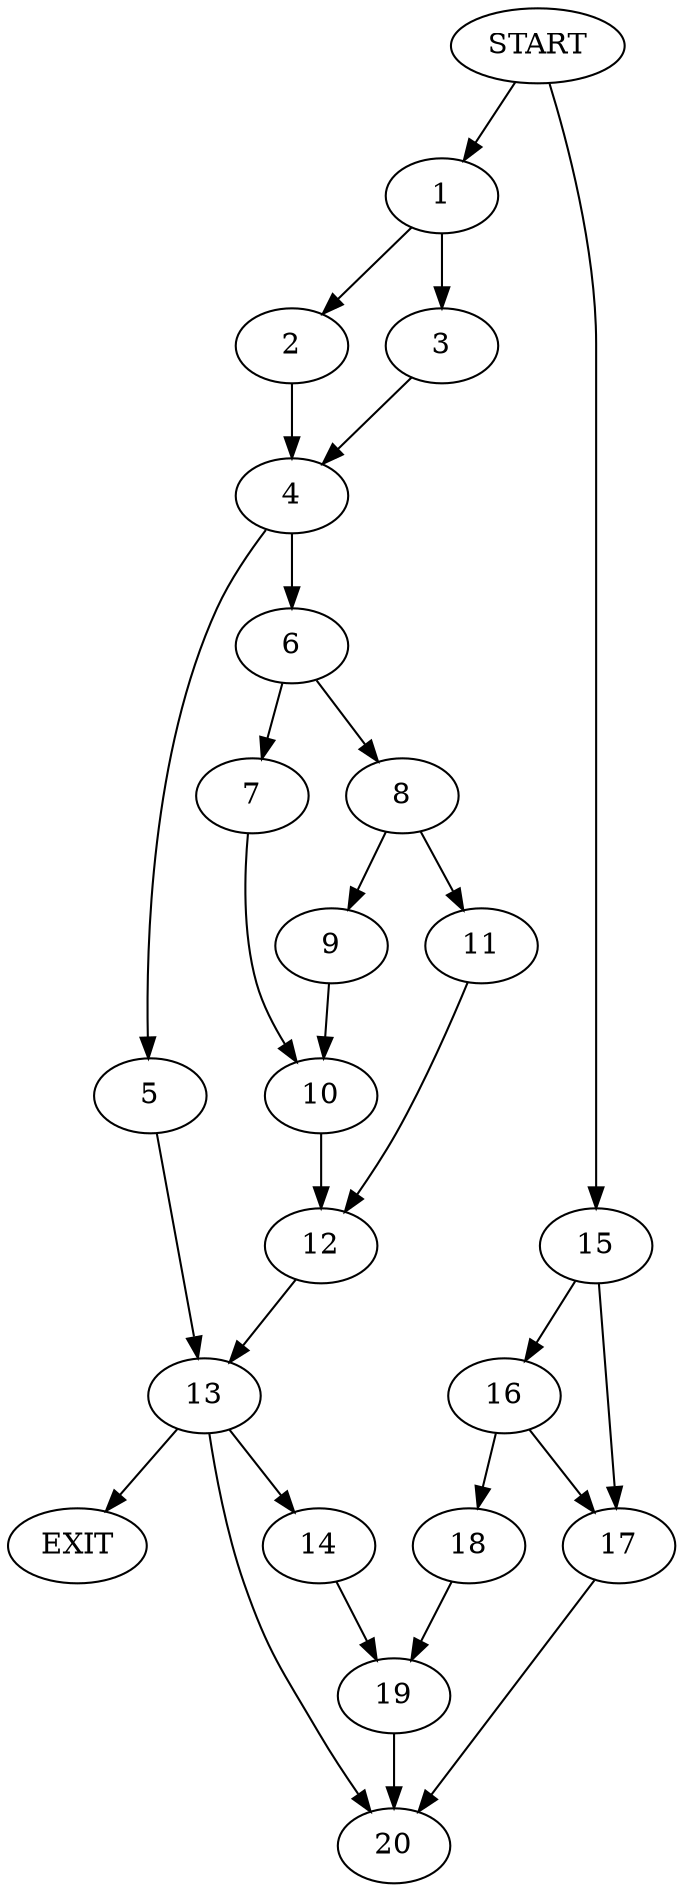 digraph { 
0 [label="START"];
1;
2;
3;
4;
5;
6;
7;
8;
9;
10;
11;
12;
13;
14;
15;
16;
17;
18;
19;
20;
21[label="EXIT"];
0 -> 1;
0 -> 15;
1 -> 2;
1 -> 3;
2 -> 4;
3 -> 4;
4 -> 5;
4 -> 6;
5 -> 13;
6 -> 7;
6 -> 8;
7 -> 10;
8 -> 11;
8 -> 9;
9 -> 10;
10 -> 12;
11 -> 12;
12 -> 13;
13 -> 21;
13 -> 14;
13:s2 -> 20;
14 -> 19;
15 -> 17;
15 -> 16;
16 -> 17;
16 -> 18;
17 -> 20;
18 -> 19;
19 -> 20;
}